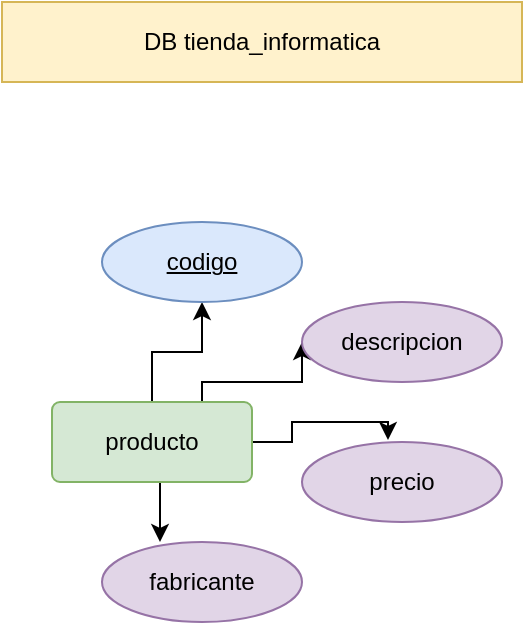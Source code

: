 <mxfile version="18.1.3" type="github">
  <diagram id="cqaqGsD59M7F9h99XoAH" name="Page-1">
    <mxGraphModel dx="1422" dy="697" grid="1" gridSize="10" guides="1" tooltips="1" connect="1" arrows="1" fold="1" page="1" pageScale="1" pageWidth="850" pageHeight="1100" math="0" shadow="0">
      <root>
        <mxCell id="0" />
        <mxCell id="1" parent="0" />
        <mxCell id="TNFZYBEuzaMFfgwZHJ6w-8" style="edgeStyle=orthogonalEdgeStyle;rounded=0;orthogonalLoop=1;jettySize=auto;html=1;entryX=0.5;entryY=1;entryDx=0;entryDy=0;" edge="1" parent="1" source="TNFZYBEuzaMFfgwZHJ6w-2" target="TNFZYBEuzaMFfgwZHJ6w-4">
          <mxGeometry relative="1" as="geometry" />
        </mxCell>
        <mxCell id="TNFZYBEuzaMFfgwZHJ6w-9" style="edgeStyle=orthogonalEdgeStyle;rounded=0;orthogonalLoop=1;jettySize=auto;html=1;exitX=0.75;exitY=0;exitDx=0;exitDy=0;entryX=0;entryY=0.5;entryDx=0;entryDy=0;" edge="1" parent="1" source="TNFZYBEuzaMFfgwZHJ6w-2" target="TNFZYBEuzaMFfgwZHJ6w-5">
          <mxGeometry relative="1" as="geometry">
            <Array as="points">
              <mxPoint x="450" y="250" />
              <mxPoint x="500" y="250" />
            </Array>
          </mxGeometry>
        </mxCell>
        <mxCell id="TNFZYBEuzaMFfgwZHJ6w-10" style="edgeStyle=orthogonalEdgeStyle;rounded=0;orthogonalLoop=1;jettySize=auto;html=1;entryX=0.43;entryY=-0.025;entryDx=0;entryDy=0;entryPerimeter=0;" edge="1" parent="1" source="TNFZYBEuzaMFfgwZHJ6w-2" target="TNFZYBEuzaMFfgwZHJ6w-6">
          <mxGeometry relative="1" as="geometry">
            <Array as="points">
              <mxPoint x="495" y="280" />
              <mxPoint x="495" y="270" />
              <mxPoint x="543" y="270" />
            </Array>
          </mxGeometry>
        </mxCell>
        <mxCell id="TNFZYBEuzaMFfgwZHJ6w-11" style="edgeStyle=orthogonalEdgeStyle;rounded=0;orthogonalLoop=1;jettySize=auto;html=1;exitX=0.5;exitY=1;exitDx=0;exitDy=0;entryX=0.29;entryY=0;entryDx=0;entryDy=0;entryPerimeter=0;" edge="1" parent="1" source="TNFZYBEuzaMFfgwZHJ6w-2" target="TNFZYBEuzaMFfgwZHJ6w-7">
          <mxGeometry relative="1" as="geometry" />
        </mxCell>
        <mxCell id="TNFZYBEuzaMFfgwZHJ6w-2" value="producto" style="rounded=1;arcSize=10;whiteSpace=wrap;html=1;align=center;fillColor=#d5e8d4;strokeColor=#82b366;" vertex="1" parent="1">
          <mxGeometry x="375" y="260" width="100" height="40" as="geometry" />
        </mxCell>
        <mxCell id="TNFZYBEuzaMFfgwZHJ6w-4" value="codigo" style="ellipse;whiteSpace=wrap;html=1;align=center;fontStyle=4;fillColor=#dae8fc;strokeColor=#6c8ebf;" vertex="1" parent="1">
          <mxGeometry x="400" y="170" width="100" height="40" as="geometry" />
        </mxCell>
        <mxCell id="TNFZYBEuzaMFfgwZHJ6w-5" value="descripcion" style="ellipse;whiteSpace=wrap;html=1;align=center;fillColor=#e1d5e7;strokeColor=#9673a6;" vertex="1" parent="1">
          <mxGeometry x="500" y="210" width="100" height="40" as="geometry" />
        </mxCell>
        <mxCell id="TNFZYBEuzaMFfgwZHJ6w-6" value="precio" style="ellipse;whiteSpace=wrap;html=1;align=center;fillColor=#e1d5e7;strokeColor=#9673a6;" vertex="1" parent="1">
          <mxGeometry x="500" y="280" width="100" height="40" as="geometry" />
        </mxCell>
        <mxCell id="TNFZYBEuzaMFfgwZHJ6w-7" value="fabricante" style="ellipse;whiteSpace=wrap;html=1;align=center;fillColor=#e1d5e7;strokeColor=#9673a6;" vertex="1" parent="1">
          <mxGeometry x="400" y="330" width="100" height="40" as="geometry" />
        </mxCell>
        <mxCell id="TNFZYBEuzaMFfgwZHJ6w-12" value="DB tienda_informatica" style="whiteSpace=wrap;html=1;align=center;fillColor=#fff2cc;strokeColor=#d6b656;" vertex="1" parent="1">
          <mxGeometry x="350" y="60" width="260" height="40" as="geometry" />
        </mxCell>
      </root>
    </mxGraphModel>
  </diagram>
</mxfile>
